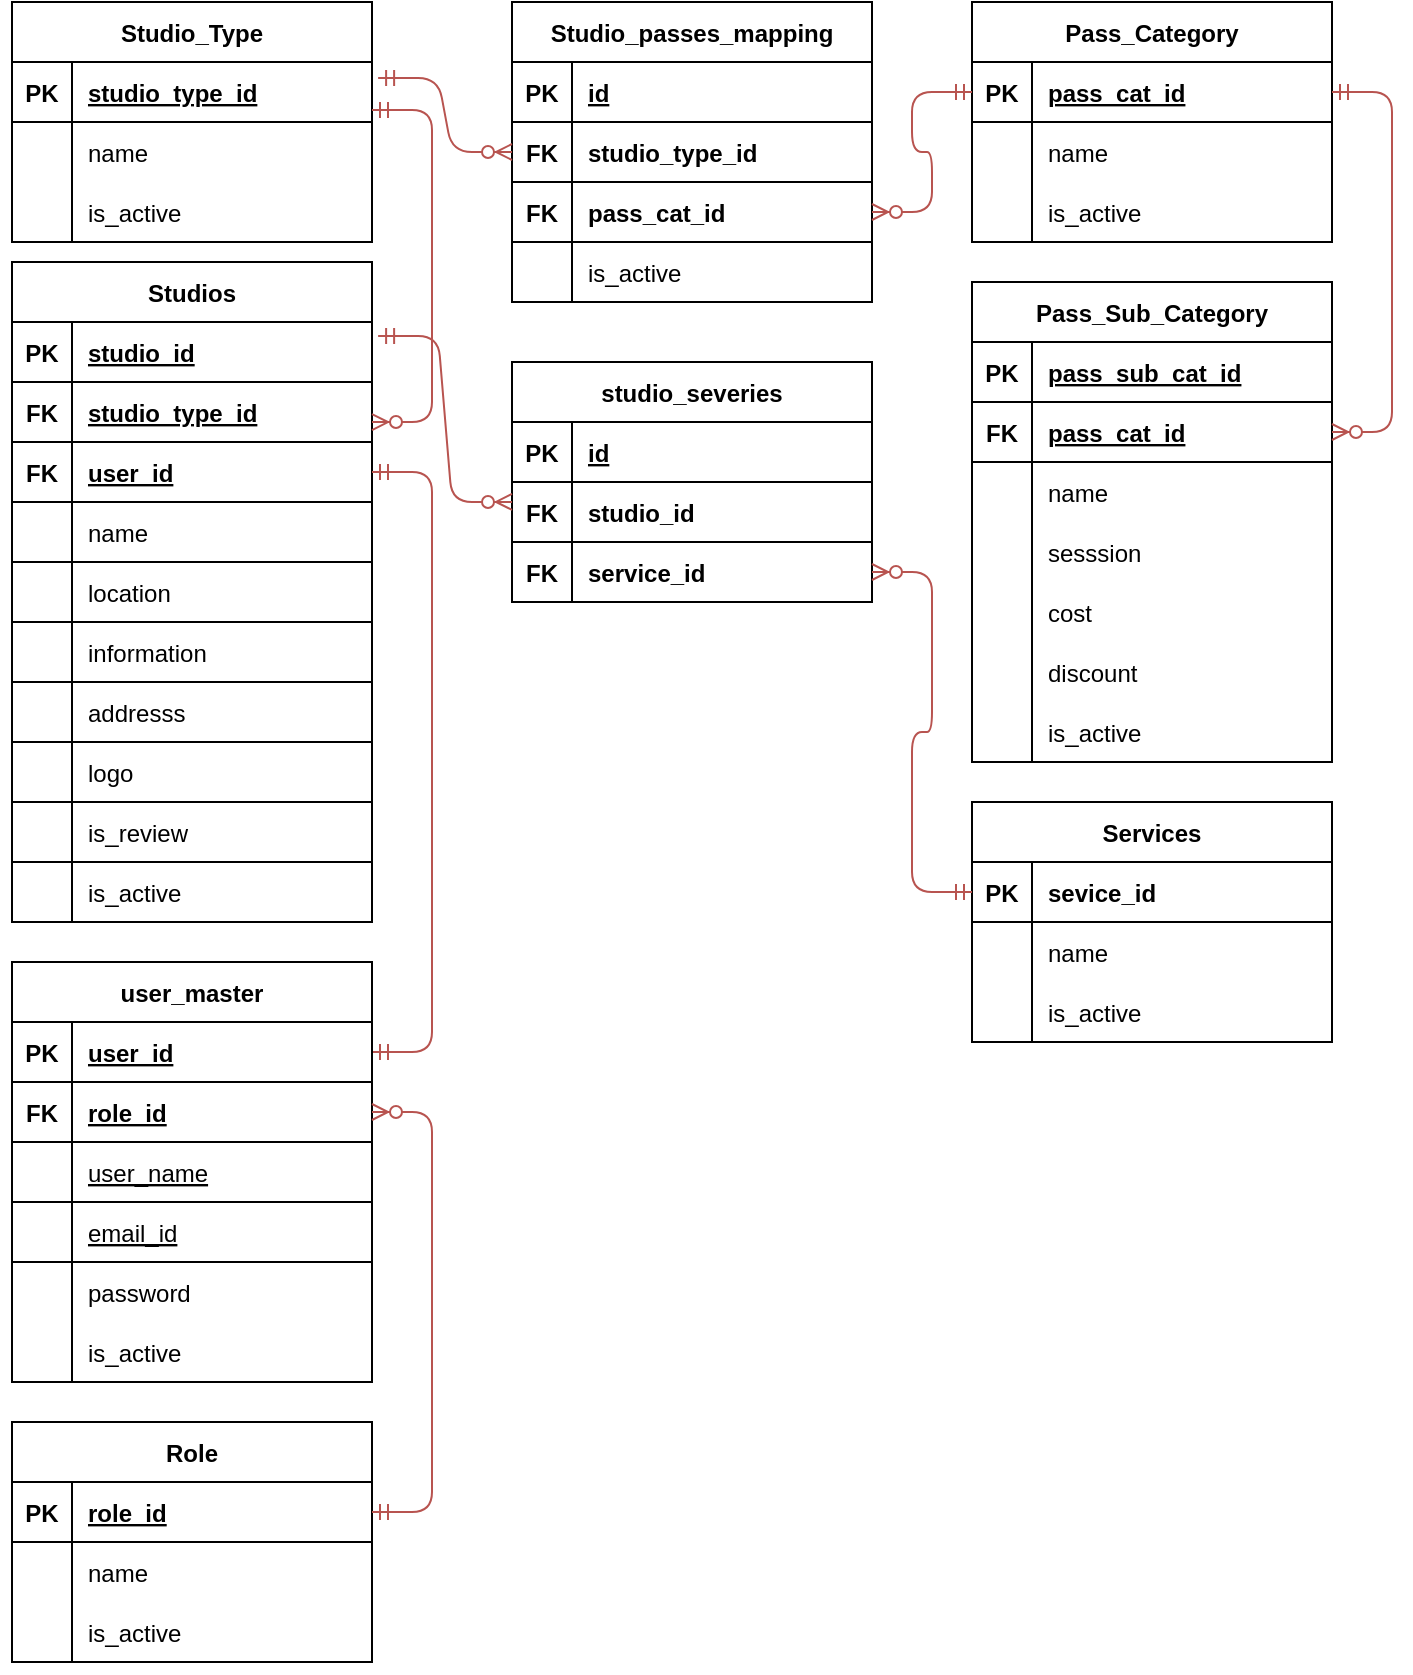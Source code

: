 <mxfile version="14.9.5" type="github">
  <diagram id="nL8ktgV9zuU1H_HYco0x" name="Page-1">
    <mxGraphModel dx="1718" dy="2650" grid="1" gridSize="10" guides="1" tooltips="1" connect="1" arrows="1" fold="1" page="1" pageScale="1" pageWidth="850" pageHeight="1100" math="0" shadow="0">
      <root>
        <mxCell id="0" />
        <mxCell id="1" parent="0" />
        <mxCell id="C_CdFiHfuuK_WF809C5B-1" value="Studio_Type" style="shape=table;startSize=30;container=1;collapsible=1;childLayout=tableLayout;fixedRows=1;rowLines=0;fontStyle=1;align=center;resizeLast=1;strokeWidth=1;" parent="1" vertex="1">
          <mxGeometry x="-220" y="-1600" width="180" height="120" as="geometry" />
        </mxCell>
        <mxCell id="C_CdFiHfuuK_WF809C5B-2" value="" style="shape=partialRectangle;collapsible=0;dropTarget=0;pointerEvents=0;fillColor=none;top=0;left=0;bottom=1;right=0;points=[[0,0.5],[1,0.5]];portConstraint=eastwest;" parent="C_CdFiHfuuK_WF809C5B-1" vertex="1">
          <mxGeometry y="30" width="180" height="30" as="geometry" />
        </mxCell>
        <mxCell id="C_CdFiHfuuK_WF809C5B-3" value="PK" style="shape=partialRectangle;connectable=0;fillColor=none;top=0;left=0;bottom=0;right=0;fontStyle=1;overflow=hidden;" parent="C_CdFiHfuuK_WF809C5B-2" vertex="1">
          <mxGeometry width="30" height="30" as="geometry" />
        </mxCell>
        <mxCell id="C_CdFiHfuuK_WF809C5B-4" value="studio_type_id" style="shape=partialRectangle;connectable=0;fillColor=none;top=0;left=0;bottom=0;right=0;align=left;spacingLeft=6;fontStyle=5;overflow=hidden;" parent="C_CdFiHfuuK_WF809C5B-2" vertex="1">
          <mxGeometry x="30" width="150" height="30" as="geometry" />
        </mxCell>
        <mxCell id="C_CdFiHfuuK_WF809C5B-5" value="" style="shape=partialRectangle;collapsible=0;dropTarget=0;pointerEvents=0;fillColor=none;top=0;left=0;bottom=0;right=0;points=[[0,0.5],[1,0.5]];portConstraint=eastwest;strokeWidth=10;" parent="C_CdFiHfuuK_WF809C5B-1" vertex="1">
          <mxGeometry y="60" width="180" height="30" as="geometry" />
        </mxCell>
        <mxCell id="C_CdFiHfuuK_WF809C5B-6" value="" style="shape=partialRectangle;connectable=0;fillColor=none;top=0;left=0;bottom=0;right=0;editable=1;overflow=hidden;" parent="C_CdFiHfuuK_WF809C5B-5" vertex="1">
          <mxGeometry width="30" height="30" as="geometry" />
        </mxCell>
        <mxCell id="C_CdFiHfuuK_WF809C5B-7" value="name" style="shape=partialRectangle;connectable=0;fillColor=none;top=0;left=0;bottom=0;right=0;align=left;spacingLeft=6;overflow=hidden;" parent="C_CdFiHfuuK_WF809C5B-5" vertex="1">
          <mxGeometry x="30" width="150" height="30" as="geometry" />
        </mxCell>
        <mxCell id="C_CdFiHfuuK_WF809C5B-8" value="" style="shape=partialRectangle;collapsible=0;dropTarget=0;pointerEvents=0;fillColor=none;top=0;left=0;bottom=0;right=0;points=[[0,0.5],[1,0.5]];portConstraint=eastwest;strokeWidth=11;" parent="C_CdFiHfuuK_WF809C5B-1" vertex="1">
          <mxGeometry y="90" width="180" height="30" as="geometry" />
        </mxCell>
        <mxCell id="C_CdFiHfuuK_WF809C5B-9" value="" style="shape=partialRectangle;connectable=0;fillColor=none;top=0;left=0;bottom=0;right=0;editable=1;overflow=hidden;" parent="C_CdFiHfuuK_WF809C5B-8" vertex="1">
          <mxGeometry width="30" height="30" as="geometry" />
        </mxCell>
        <mxCell id="C_CdFiHfuuK_WF809C5B-10" value="is_active" style="shape=partialRectangle;connectable=0;fillColor=none;top=0;left=0;bottom=0;right=0;align=left;spacingLeft=6;overflow=hidden;" parent="C_CdFiHfuuK_WF809C5B-8" vertex="1">
          <mxGeometry x="30" width="150" height="30" as="geometry" />
        </mxCell>
        <mxCell id="C_CdFiHfuuK_WF809C5B-20" value="Pass_Category" style="shape=table;startSize=30;container=1;collapsible=1;childLayout=tableLayout;fixedRows=1;rowLines=0;fontStyle=1;align=center;resizeLast=1;strokeWidth=1;" parent="1" vertex="1">
          <mxGeometry x="260" y="-1600" width="180" height="120" as="geometry" />
        </mxCell>
        <mxCell id="C_CdFiHfuuK_WF809C5B-21" value="" style="shape=partialRectangle;collapsible=0;dropTarget=0;pointerEvents=0;fillColor=none;top=0;left=0;bottom=1;right=0;points=[[0,0.5],[1,0.5]];portConstraint=eastwest;" parent="C_CdFiHfuuK_WF809C5B-20" vertex="1">
          <mxGeometry y="30" width="180" height="30" as="geometry" />
        </mxCell>
        <mxCell id="C_CdFiHfuuK_WF809C5B-22" value="PK" style="shape=partialRectangle;connectable=0;fillColor=none;top=0;left=0;bottom=0;right=0;fontStyle=1;overflow=hidden;" parent="C_CdFiHfuuK_WF809C5B-21" vertex="1">
          <mxGeometry width="30" height="30" as="geometry" />
        </mxCell>
        <mxCell id="C_CdFiHfuuK_WF809C5B-23" value="pass_cat_id" style="shape=partialRectangle;connectable=0;fillColor=none;top=0;left=0;bottom=0;right=0;align=left;spacingLeft=6;fontStyle=5;overflow=hidden;" parent="C_CdFiHfuuK_WF809C5B-21" vertex="1">
          <mxGeometry x="30" width="150" height="30" as="geometry" />
        </mxCell>
        <mxCell id="C_CdFiHfuuK_WF809C5B-24" value="" style="shape=partialRectangle;collapsible=0;dropTarget=0;pointerEvents=0;fillColor=none;top=0;left=0;bottom=0;right=0;points=[[0,0.5],[1,0.5]];portConstraint=eastwest;strokeWidth=10;" parent="C_CdFiHfuuK_WF809C5B-20" vertex="1">
          <mxGeometry y="60" width="180" height="30" as="geometry" />
        </mxCell>
        <mxCell id="C_CdFiHfuuK_WF809C5B-25" value="" style="shape=partialRectangle;connectable=0;fillColor=none;top=0;left=0;bottom=0;right=0;editable=1;overflow=hidden;" parent="C_CdFiHfuuK_WF809C5B-24" vertex="1">
          <mxGeometry width="30" height="30" as="geometry" />
        </mxCell>
        <mxCell id="C_CdFiHfuuK_WF809C5B-26" value="name" style="shape=partialRectangle;connectable=0;fillColor=none;top=0;left=0;bottom=0;right=0;align=left;spacingLeft=6;overflow=hidden;" parent="C_CdFiHfuuK_WF809C5B-24" vertex="1">
          <mxGeometry x="30" width="150" height="30" as="geometry" />
        </mxCell>
        <mxCell id="C_CdFiHfuuK_WF809C5B-27" value="" style="shape=partialRectangle;collapsible=0;dropTarget=0;pointerEvents=0;fillColor=none;top=0;left=0;bottom=0;right=0;points=[[0,0.5],[1,0.5]];portConstraint=eastwest;strokeWidth=11;" parent="C_CdFiHfuuK_WF809C5B-20" vertex="1">
          <mxGeometry y="90" width="180" height="30" as="geometry" />
        </mxCell>
        <mxCell id="C_CdFiHfuuK_WF809C5B-28" value="" style="shape=partialRectangle;connectable=0;fillColor=none;top=0;left=0;bottom=0;right=0;editable=1;overflow=hidden;" parent="C_CdFiHfuuK_WF809C5B-27" vertex="1">
          <mxGeometry width="30" height="30" as="geometry" />
        </mxCell>
        <mxCell id="C_CdFiHfuuK_WF809C5B-29" value="is_active" style="shape=partialRectangle;connectable=0;fillColor=none;top=0;left=0;bottom=0;right=0;align=left;spacingLeft=6;overflow=hidden;" parent="C_CdFiHfuuK_WF809C5B-27" vertex="1">
          <mxGeometry x="30" width="150" height="30" as="geometry" />
        </mxCell>
        <mxCell id="C_CdFiHfuuK_WF809C5B-30" value="Pass_Sub_Category" style="shape=table;startSize=30;container=1;collapsible=1;childLayout=tableLayout;fixedRows=1;rowLines=0;fontStyle=1;align=center;resizeLast=1;strokeWidth=1;" parent="1" vertex="1">
          <mxGeometry x="260" y="-1460" width="180" height="240" as="geometry" />
        </mxCell>
        <mxCell id="C_CdFiHfuuK_WF809C5B-31" value="" style="shape=partialRectangle;collapsible=0;dropTarget=0;pointerEvents=0;fillColor=none;top=0;left=0;bottom=1;right=0;points=[[0,0.5],[1,0.5]];portConstraint=eastwest;" parent="C_CdFiHfuuK_WF809C5B-30" vertex="1">
          <mxGeometry y="30" width="180" height="30" as="geometry" />
        </mxCell>
        <mxCell id="C_CdFiHfuuK_WF809C5B-32" value="PK" style="shape=partialRectangle;connectable=0;fillColor=none;top=0;left=0;bottom=0;right=0;fontStyle=1;overflow=hidden;" parent="C_CdFiHfuuK_WF809C5B-31" vertex="1">
          <mxGeometry width="30" height="30" as="geometry" />
        </mxCell>
        <mxCell id="C_CdFiHfuuK_WF809C5B-33" value="pass_sub_cat_id" style="shape=partialRectangle;connectable=0;fillColor=none;top=0;left=0;bottom=0;right=0;align=left;spacingLeft=6;fontStyle=5;overflow=hidden;" parent="C_CdFiHfuuK_WF809C5B-31" vertex="1">
          <mxGeometry x="30" width="150" height="30" as="geometry" />
        </mxCell>
        <mxCell id="C_CdFiHfuuK_WF809C5B-40" style="shape=partialRectangle;collapsible=0;dropTarget=0;pointerEvents=0;fillColor=none;top=0;left=0;bottom=1;right=0;points=[[0,0.5],[1,0.5]];portConstraint=eastwest;" parent="C_CdFiHfuuK_WF809C5B-30" vertex="1">
          <mxGeometry y="60" width="180" height="30" as="geometry" />
        </mxCell>
        <mxCell id="C_CdFiHfuuK_WF809C5B-41" value="FK" style="shape=partialRectangle;connectable=0;fillColor=none;top=0;left=0;bottom=0;right=0;fontStyle=1;overflow=hidden;" parent="C_CdFiHfuuK_WF809C5B-40" vertex="1">
          <mxGeometry width="30" height="30" as="geometry" />
        </mxCell>
        <mxCell id="C_CdFiHfuuK_WF809C5B-42" value="pass_cat_id" style="shape=partialRectangle;connectable=0;fillColor=none;top=0;left=0;bottom=0;right=0;align=left;spacingLeft=6;fontStyle=5;overflow=hidden;" parent="C_CdFiHfuuK_WF809C5B-40" vertex="1">
          <mxGeometry x="30" width="150" height="30" as="geometry" />
        </mxCell>
        <mxCell id="C_CdFiHfuuK_WF809C5B-34" value="" style="shape=partialRectangle;collapsible=0;dropTarget=0;pointerEvents=0;fillColor=none;top=0;left=0;bottom=0;right=0;points=[[0,0.5],[1,0.5]];portConstraint=eastwest;strokeWidth=10;" parent="C_CdFiHfuuK_WF809C5B-30" vertex="1">
          <mxGeometry y="90" width="180" height="30" as="geometry" />
        </mxCell>
        <mxCell id="C_CdFiHfuuK_WF809C5B-35" value="" style="shape=partialRectangle;connectable=0;fillColor=none;top=0;left=0;bottom=0;right=0;editable=1;overflow=hidden;" parent="C_CdFiHfuuK_WF809C5B-34" vertex="1">
          <mxGeometry width="30" height="30" as="geometry" />
        </mxCell>
        <mxCell id="C_CdFiHfuuK_WF809C5B-36" value="name" style="shape=partialRectangle;connectable=0;fillColor=none;top=0;left=0;bottom=0;right=0;align=left;spacingLeft=6;overflow=hidden;" parent="C_CdFiHfuuK_WF809C5B-34" vertex="1">
          <mxGeometry x="30" width="150" height="30" as="geometry" />
        </mxCell>
        <mxCell id="C_CdFiHfuuK_WF809C5B-46" style="shape=partialRectangle;collapsible=0;dropTarget=0;pointerEvents=0;fillColor=none;top=0;left=0;bottom=0;right=0;points=[[0,0.5],[1,0.5]];portConstraint=eastwest;strokeWidth=10;" parent="C_CdFiHfuuK_WF809C5B-30" vertex="1">
          <mxGeometry y="120" width="180" height="30" as="geometry" />
        </mxCell>
        <mxCell id="C_CdFiHfuuK_WF809C5B-47" style="shape=partialRectangle;connectable=0;fillColor=none;top=0;left=0;bottom=0;right=0;editable=1;overflow=hidden;" parent="C_CdFiHfuuK_WF809C5B-46" vertex="1">
          <mxGeometry width="30" height="30" as="geometry" />
        </mxCell>
        <mxCell id="C_CdFiHfuuK_WF809C5B-48" value="sesssion" style="shape=partialRectangle;connectable=0;fillColor=none;top=0;left=0;bottom=0;right=0;align=left;spacingLeft=6;overflow=hidden;" parent="C_CdFiHfuuK_WF809C5B-46" vertex="1">
          <mxGeometry x="30" width="150" height="30" as="geometry" />
        </mxCell>
        <mxCell id="C_CdFiHfuuK_WF809C5B-43" style="shape=partialRectangle;collapsible=0;dropTarget=0;pointerEvents=0;fillColor=none;top=0;left=0;bottom=0;right=0;points=[[0,0.5],[1,0.5]];portConstraint=eastwest;strokeWidth=10;" parent="C_CdFiHfuuK_WF809C5B-30" vertex="1">
          <mxGeometry y="150" width="180" height="30" as="geometry" />
        </mxCell>
        <mxCell id="C_CdFiHfuuK_WF809C5B-44" style="shape=partialRectangle;connectable=0;fillColor=none;top=0;left=0;bottom=0;right=0;editable=1;overflow=hidden;" parent="C_CdFiHfuuK_WF809C5B-43" vertex="1">
          <mxGeometry width="30" height="30" as="geometry" />
        </mxCell>
        <mxCell id="C_CdFiHfuuK_WF809C5B-45" value="cost" style="shape=partialRectangle;connectable=0;fillColor=none;top=0;left=0;bottom=0;right=0;align=left;spacingLeft=6;overflow=hidden;" parent="C_CdFiHfuuK_WF809C5B-43" vertex="1">
          <mxGeometry x="30" width="150" height="30" as="geometry" />
        </mxCell>
        <mxCell id="C_CdFiHfuuK_WF809C5B-49" style="shape=partialRectangle;collapsible=0;dropTarget=0;pointerEvents=0;fillColor=none;top=0;left=0;bottom=0;right=0;points=[[0,0.5],[1,0.5]];portConstraint=eastwest;strokeWidth=10;" parent="C_CdFiHfuuK_WF809C5B-30" vertex="1">
          <mxGeometry y="180" width="180" height="30" as="geometry" />
        </mxCell>
        <mxCell id="C_CdFiHfuuK_WF809C5B-50" style="shape=partialRectangle;connectable=0;fillColor=none;top=0;left=0;bottom=0;right=0;editable=1;overflow=hidden;" parent="C_CdFiHfuuK_WF809C5B-49" vertex="1">
          <mxGeometry width="30" height="30" as="geometry" />
        </mxCell>
        <mxCell id="C_CdFiHfuuK_WF809C5B-51" value="discount" style="shape=partialRectangle;connectable=0;fillColor=none;top=0;left=0;bottom=0;right=0;align=left;spacingLeft=6;overflow=hidden;" parent="C_CdFiHfuuK_WF809C5B-49" vertex="1">
          <mxGeometry x="30" width="150" height="30" as="geometry" />
        </mxCell>
        <mxCell id="C_CdFiHfuuK_WF809C5B-37" value="" style="shape=partialRectangle;collapsible=0;dropTarget=0;pointerEvents=0;fillColor=none;top=0;left=0;bottom=0;right=0;points=[[0,0.5],[1,0.5]];portConstraint=eastwest;strokeWidth=11;" parent="C_CdFiHfuuK_WF809C5B-30" vertex="1">
          <mxGeometry y="210" width="180" height="30" as="geometry" />
        </mxCell>
        <mxCell id="C_CdFiHfuuK_WF809C5B-38" value="" style="shape=partialRectangle;connectable=0;fillColor=none;top=0;left=0;bottom=0;right=0;editable=1;overflow=hidden;" parent="C_CdFiHfuuK_WF809C5B-37" vertex="1">
          <mxGeometry width="30" height="30" as="geometry" />
        </mxCell>
        <mxCell id="C_CdFiHfuuK_WF809C5B-39" value="is_active" style="shape=partialRectangle;connectable=0;fillColor=none;top=0;left=0;bottom=0;right=0;align=left;spacingLeft=6;overflow=hidden;" parent="C_CdFiHfuuK_WF809C5B-37" vertex="1">
          <mxGeometry x="30" width="150" height="30" as="geometry" />
        </mxCell>
        <mxCell id="C_CdFiHfuuK_WF809C5B-52" value="" style="edgeStyle=entityRelationEdgeStyle;fontSize=12;html=1;endArrow=ERzeroToMany;startArrow=ERmandOne;fillColor=#f8cecc;strokeColor=#b85450;exitX=1;exitY=0.5;exitDx=0;exitDy=0;entryX=1;entryY=0.5;entryDx=0;entryDy=0;" parent="1" source="C_CdFiHfuuK_WF809C5B-21" target="C_CdFiHfuuK_WF809C5B-40" edge="1">
          <mxGeometry width="100" height="100" relative="1" as="geometry">
            <mxPoint x="440" y="-385" as="sourcePoint" />
            <mxPoint x="720" y="-290" as="targetPoint" />
          </mxGeometry>
        </mxCell>
        <mxCell id="C_CdFiHfuuK_WF809C5B-57" value="Studios" style="shape=table;startSize=30;container=1;collapsible=1;childLayout=tableLayout;fixedRows=1;rowLines=0;fontStyle=1;align=center;resizeLast=1;strokeWidth=1;perimeterSpacing=0;" parent="1" vertex="1">
          <mxGeometry x="-220" y="-1470" width="180" height="330" as="geometry" />
        </mxCell>
        <mxCell id="C_CdFiHfuuK_WF809C5B-58" value="" style="shape=partialRectangle;collapsible=0;dropTarget=0;pointerEvents=0;fillColor=none;top=0;left=0;bottom=1;right=0;points=[[0,0.5],[1,0.5]];portConstraint=eastwest;" parent="C_CdFiHfuuK_WF809C5B-57" vertex="1">
          <mxGeometry y="30" width="180" height="30" as="geometry" />
        </mxCell>
        <mxCell id="C_CdFiHfuuK_WF809C5B-59" value="PK" style="shape=partialRectangle;connectable=0;fillColor=none;top=0;left=0;bottom=0;right=0;fontStyle=1;overflow=hidden;" parent="C_CdFiHfuuK_WF809C5B-58" vertex="1">
          <mxGeometry width="30" height="30" as="geometry" />
        </mxCell>
        <mxCell id="C_CdFiHfuuK_WF809C5B-60" value="studio_id" style="shape=partialRectangle;connectable=0;fillColor=none;top=0;left=0;bottom=0;right=0;align=left;spacingLeft=6;fontStyle=5;overflow=hidden;" parent="C_CdFiHfuuK_WF809C5B-58" vertex="1">
          <mxGeometry x="30" width="150" height="30" as="geometry" />
        </mxCell>
        <mxCell id="C_CdFiHfuuK_WF809C5B-73" style="shape=partialRectangle;collapsible=0;dropTarget=0;pointerEvents=0;fillColor=none;top=0;left=0;bottom=1;right=0;points=[[0,0.5],[1,0.5]];portConstraint=eastwest;" parent="C_CdFiHfuuK_WF809C5B-57" vertex="1">
          <mxGeometry y="60" width="180" height="30" as="geometry" />
        </mxCell>
        <mxCell id="C_CdFiHfuuK_WF809C5B-74" value="FK" style="shape=partialRectangle;connectable=0;fillColor=none;top=0;left=0;bottom=0;right=0;fontStyle=1;overflow=hidden;" parent="C_CdFiHfuuK_WF809C5B-73" vertex="1">
          <mxGeometry width="30" height="30" as="geometry" />
        </mxCell>
        <mxCell id="C_CdFiHfuuK_WF809C5B-75" value="studio_type_id" style="shape=partialRectangle;connectable=0;fillColor=none;top=0;left=0;bottom=0;right=0;align=left;spacingLeft=6;fontStyle=5;overflow=hidden;" parent="C_CdFiHfuuK_WF809C5B-73" vertex="1">
          <mxGeometry x="30" width="150" height="30" as="geometry" />
        </mxCell>
        <mxCell id="C_CdFiHfuuK_WF809C5B-70" style="shape=partialRectangle;collapsible=0;dropTarget=0;pointerEvents=0;fillColor=none;top=0;left=0;bottom=1;right=0;points=[[0,0.5],[1,0.5]];portConstraint=eastwest;" parent="C_CdFiHfuuK_WF809C5B-57" vertex="1">
          <mxGeometry y="90" width="180" height="30" as="geometry" />
        </mxCell>
        <mxCell id="C_CdFiHfuuK_WF809C5B-71" value="FK" style="shape=partialRectangle;connectable=0;fillColor=none;top=0;left=0;bottom=0;right=0;fontStyle=1;overflow=hidden;" parent="C_CdFiHfuuK_WF809C5B-70" vertex="1">
          <mxGeometry width="30" height="30" as="geometry" />
        </mxCell>
        <mxCell id="C_CdFiHfuuK_WF809C5B-72" value="user_id" style="shape=partialRectangle;connectable=0;fillColor=none;top=0;left=0;bottom=0;right=0;align=left;spacingLeft=6;fontStyle=5;overflow=hidden;" parent="C_CdFiHfuuK_WF809C5B-70" vertex="1">
          <mxGeometry x="30" width="150" height="30" as="geometry" />
        </mxCell>
        <mxCell id="u4YXkt8dIdVdWwFaIPzx-60" style="shape=partialRectangle;collapsible=0;dropTarget=0;pointerEvents=0;fillColor=none;top=0;left=0;bottom=1;right=0;points=[[0,0.5],[1,0.5]];portConstraint=eastwest;" parent="C_CdFiHfuuK_WF809C5B-57" vertex="1">
          <mxGeometry y="120" width="180" height="30" as="geometry" />
        </mxCell>
        <mxCell id="u4YXkt8dIdVdWwFaIPzx-61" style="shape=partialRectangle;connectable=0;fillColor=none;top=0;left=0;bottom=0;right=0;fontStyle=1;overflow=hidden;" parent="u4YXkt8dIdVdWwFaIPzx-60" vertex="1">
          <mxGeometry width="30" height="30" as="geometry" />
        </mxCell>
        <mxCell id="u4YXkt8dIdVdWwFaIPzx-62" value="name" style="shape=partialRectangle;connectable=0;fillColor=none;top=0;left=0;bottom=0;right=0;align=left;spacingLeft=6;fontStyle=0;overflow=hidden;" parent="u4YXkt8dIdVdWwFaIPzx-60" vertex="1">
          <mxGeometry x="30" width="150" height="30" as="geometry" />
        </mxCell>
        <mxCell id="u4YXkt8dIdVdWwFaIPzx-63" style="shape=partialRectangle;collapsible=0;dropTarget=0;pointerEvents=0;fillColor=none;top=0;left=0;bottom=1;right=0;points=[[0,0.5],[1,0.5]];portConstraint=eastwest;" parent="C_CdFiHfuuK_WF809C5B-57" vertex="1">
          <mxGeometry y="150" width="180" height="30" as="geometry" />
        </mxCell>
        <mxCell id="u4YXkt8dIdVdWwFaIPzx-64" style="shape=partialRectangle;connectable=0;fillColor=none;top=0;left=0;bottom=0;right=0;fontStyle=1;overflow=hidden;" parent="u4YXkt8dIdVdWwFaIPzx-63" vertex="1">
          <mxGeometry width="30" height="30" as="geometry" />
        </mxCell>
        <mxCell id="u4YXkt8dIdVdWwFaIPzx-65" value="location" style="shape=partialRectangle;connectable=0;fillColor=none;top=0;left=0;bottom=0;right=0;align=left;spacingLeft=6;fontStyle=0;overflow=hidden;" parent="u4YXkt8dIdVdWwFaIPzx-63" vertex="1">
          <mxGeometry x="30" width="150" height="30" as="geometry" />
        </mxCell>
        <mxCell id="C_CdFiHfuuK_WF809C5B-67" style="shape=partialRectangle;collapsible=0;dropTarget=0;pointerEvents=0;fillColor=none;top=0;left=0;bottom=1;right=0;points=[[0,0.5],[1,0.5]];portConstraint=eastwest;" parent="C_CdFiHfuuK_WF809C5B-57" vertex="1">
          <mxGeometry y="180" width="180" height="30" as="geometry" />
        </mxCell>
        <mxCell id="C_CdFiHfuuK_WF809C5B-68" style="shape=partialRectangle;connectable=0;fillColor=none;top=0;left=0;bottom=0;right=0;fontStyle=1;overflow=hidden;" parent="C_CdFiHfuuK_WF809C5B-67" vertex="1">
          <mxGeometry width="30" height="30" as="geometry" />
        </mxCell>
        <mxCell id="C_CdFiHfuuK_WF809C5B-69" value="information" style="shape=partialRectangle;connectable=0;fillColor=none;top=0;left=0;bottom=0;right=0;align=left;spacingLeft=6;fontStyle=0;overflow=hidden;strokeWidth=1;" parent="C_CdFiHfuuK_WF809C5B-67" vertex="1">
          <mxGeometry x="30" width="150" height="30" as="geometry" />
        </mxCell>
        <mxCell id="u4YXkt8dIdVdWwFaIPzx-72" style="shape=partialRectangle;collapsible=0;dropTarget=0;pointerEvents=0;fillColor=none;top=0;left=0;bottom=1;right=0;points=[[0,0.5],[1,0.5]];portConstraint=eastwest;" parent="C_CdFiHfuuK_WF809C5B-57" vertex="1">
          <mxGeometry y="210" width="180" height="30" as="geometry" />
        </mxCell>
        <mxCell id="u4YXkt8dIdVdWwFaIPzx-73" style="shape=partialRectangle;connectable=0;fillColor=none;top=0;left=0;bottom=0;right=0;fontStyle=1;overflow=hidden;" parent="u4YXkt8dIdVdWwFaIPzx-72" vertex="1">
          <mxGeometry width="30" height="30" as="geometry" />
        </mxCell>
        <mxCell id="u4YXkt8dIdVdWwFaIPzx-74" value="addresss" style="shape=partialRectangle;connectable=0;fillColor=none;top=0;left=0;bottom=0;right=0;align=left;spacingLeft=6;fontStyle=0;overflow=hidden;strokeWidth=1;" parent="u4YXkt8dIdVdWwFaIPzx-72" vertex="1">
          <mxGeometry x="30" width="150" height="30" as="geometry" />
        </mxCell>
        <mxCell id="u4YXkt8dIdVdWwFaIPzx-69" style="shape=partialRectangle;collapsible=0;dropTarget=0;pointerEvents=0;fillColor=none;top=0;left=0;bottom=1;right=0;points=[[0,0.5],[1,0.5]];portConstraint=eastwest;" parent="C_CdFiHfuuK_WF809C5B-57" vertex="1">
          <mxGeometry y="240" width="180" height="30" as="geometry" />
        </mxCell>
        <mxCell id="u4YXkt8dIdVdWwFaIPzx-70" style="shape=partialRectangle;connectable=0;fillColor=none;top=0;left=0;bottom=0;right=0;fontStyle=1;overflow=hidden;" parent="u4YXkt8dIdVdWwFaIPzx-69" vertex="1">
          <mxGeometry width="30" height="30" as="geometry" />
        </mxCell>
        <mxCell id="u4YXkt8dIdVdWwFaIPzx-71" value="logo" style="shape=partialRectangle;connectable=0;fillColor=none;top=0;left=0;bottom=0;right=0;align=left;spacingLeft=6;fontStyle=0;overflow=hidden;strokeWidth=1;" parent="u4YXkt8dIdVdWwFaIPzx-69" vertex="1">
          <mxGeometry x="30" width="150" height="30" as="geometry" />
        </mxCell>
        <mxCell id="u4YXkt8dIdVdWwFaIPzx-66" style="shape=partialRectangle;collapsible=0;dropTarget=0;pointerEvents=0;fillColor=none;top=0;left=0;bottom=1;right=0;points=[[0,0.5],[1,0.5]];portConstraint=eastwest;" parent="C_CdFiHfuuK_WF809C5B-57" vertex="1">
          <mxGeometry y="270" width="180" height="30" as="geometry" />
        </mxCell>
        <mxCell id="u4YXkt8dIdVdWwFaIPzx-67" style="shape=partialRectangle;connectable=0;fillColor=none;top=0;left=0;bottom=0;right=0;fontStyle=1;overflow=hidden;" parent="u4YXkt8dIdVdWwFaIPzx-66" vertex="1">
          <mxGeometry width="30" height="30" as="geometry" />
        </mxCell>
        <mxCell id="u4YXkt8dIdVdWwFaIPzx-68" value="is_review" style="shape=partialRectangle;connectable=0;fillColor=none;top=0;left=0;bottom=0;right=0;align=left;spacingLeft=6;fontStyle=0;overflow=hidden;strokeWidth=1;" parent="u4YXkt8dIdVdWwFaIPzx-66" vertex="1">
          <mxGeometry x="30" width="150" height="30" as="geometry" />
        </mxCell>
        <mxCell id="C_CdFiHfuuK_WF809C5B-64" value="" style="shape=partialRectangle;collapsible=0;dropTarget=0;pointerEvents=0;fillColor=none;top=0;left=0;bottom=0;right=0;points=[[0,0.5],[1,0.5]];portConstraint=eastwest;strokeWidth=11;" parent="C_CdFiHfuuK_WF809C5B-57" vertex="1">
          <mxGeometry y="300" width="180" height="30" as="geometry" />
        </mxCell>
        <mxCell id="C_CdFiHfuuK_WF809C5B-65" value="" style="shape=partialRectangle;connectable=0;fillColor=none;top=0;left=0;bottom=0;right=0;editable=1;overflow=hidden;" parent="C_CdFiHfuuK_WF809C5B-64" vertex="1">
          <mxGeometry width="30" height="30" as="geometry" />
        </mxCell>
        <mxCell id="C_CdFiHfuuK_WF809C5B-66" value="is_active" style="shape=partialRectangle;connectable=0;fillColor=none;top=0;left=0;bottom=0;right=0;align=left;spacingLeft=6;overflow=hidden;" parent="C_CdFiHfuuK_WF809C5B-64" vertex="1">
          <mxGeometry x="30" width="150" height="30" as="geometry" />
        </mxCell>
        <mxCell id="C_CdFiHfuuK_WF809C5B-76" value="" style="edgeStyle=entityRelationEdgeStyle;fontSize=12;html=1;endArrow=ERzeroToMany;startArrow=ERmandOne;fillColor=#f8cecc;strokeColor=#b85450;entryX=1;entryY=0.667;entryDx=0;entryDy=0;entryPerimeter=0;" parent="1" target="C_CdFiHfuuK_WF809C5B-73" edge="1">
          <mxGeometry width="100" height="100" relative="1" as="geometry">
            <mxPoint x="-40" y="-1546" as="sourcePoint" />
            <mxPoint x="220" y="-240" as="targetPoint" />
          </mxGeometry>
        </mxCell>
        <mxCell id="u4YXkt8dIdVdWwFaIPzx-28" value="" style="edgeStyle=entityRelationEdgeStyle;fontSize=12;html=1;endArrow=ERmandOne;startArrow=ERmandOne;exitX=1;exitY=0.5;exitDx=0;exitDy=0;exitPerimeter=0;fillColor=#f8cecc;strokeColor=#b85450;" parent="1" source="u4YXkt8dIdVdWwFaIPzx-30" target="C_CdFiHfuuK_WF809C5B-70" edge="1">
          <mxGeometry width="100" height="100" relative="1" as="geometry">
            <mxPoint x="-40" y="-1175" as="sourcePoint" />
            <mxPoint y="-1370" as="targetPoint" />
          </mxGeometry>
        </mxCell>
        <mxCell id="u4YXkt8dIdVdWwFaIPzx-29" value="user_master" style="shape=table;startSize=30;container=1;collapsible=1;childLayout=tableLayout;fixedRows=1;rowLines=0;fontStyle=1;align=center;resizeLast=1;strokeWidth=1;perimeterSpacing=0;" parent="1" vertex="1">
          <mxGeometry x="-220" y="-1120" width="180" height="210" as="geometry" />
        </mxCell>
        <mxCell id="u4YXkt8dIdVdWwFaIPzx-30" value="" style="shape=partialRectangle;collapsible=0;dropTarget=0;pointerEvents=0;fillColor=none;top=0;left=0;bottom=1;right=0;points=[[0,0.5],[1,0.5]];portConstraint=eastwest;" parent="u4YXkt8dIdVdWwFaIPzx-29" vertex="1">
          <mxGeometry y="30" width="180" height="30" as="geometry" />
        </mxCell>
        <mxCell id="u4YXkt8dIdVdWwFaIPzx-31" value="PK" style="shape=partialRectangle;connectable=0;fillColor=none;top=0;left=0;bottom=0;right=0;fontStyle=1;overflow=hidden;" parent="u4YXkt8dIdVdWwFaIPzx-30" vertex="1">
          <mxGeometry width="30" height="30" as="geometry" />
        </mxCell>
        <mxCell id="u4YXkt8dIdVdWwFaIPzx-32" value="user_id" style="shape=partialRectangle;connectable=0;fillColor=none;top=0;left=0;bottom=0;right=0;align=left;spacingLeft=6;fontStyle=5;overflow=hidden;" parent="u4YXkt8dIdVdWwFaIPzx-30" vertex="1">
          <mxGeometry x="30" width="150" height="30" as="geometry" />
        </mxCell>
        <mxCell id="u4YXkt8dIdVdWwFaIPzx-33" style="shape=partialRectangle;collapsible=0;dropTarget=0;pointerEvents=0;fillColor=none;top=0;left=0;bottom=1;right=0;points=[[0,0.5],[1,0.5]];portConstraint=eastwest;" parent="u4YXkt8dIdVdWwFaIPzx-29" vertex="1">
          <mxGeometry y="60" width="180" height="30" as="geometry" />
        </mxCell>
        <mxCell id="u4YXkt8dIdVdWwFaIPzx-34" value="FK" style="shape=partialRectangle;connectable=0;fillColor=none;top=0;left=0;bottom=0;right=0;fontStyle=1;overflow=hidden;" parent="u4YXkt8dIdVdWwFaIPzx-33" vertex="1">
          <mxGeometry width="30" height="30" as="geometry" />
        </mxCell>
        <mxCell id="u4YXkt8dIdVdWwFaIPzx-35" value="role_id" style="shape=partialRectangle;connectable=0;fillColor=none;top=0;left=0;bottom=0;right=0;align=left;spacingLeft=6;fontStyle=5;overflow=hidden;" parent="u4YXkt8dIdVdWwFaIPzx-33" vertex="1">
          <mxGeometry x="30" width="150" height="30" as="geometry" />
        </mxCell>
        <mxCell id="u4YXkt8dIdVdWwFaIPzx-36" style="shape=partialRectangle;collapsible=0;dropTarget=0;pointerEvents=0;fillColor=none;top=0;left=0;bottom=1;right=0;points=[[0,0.5],[1,0.5]];portConstraint=eastwest;" parent="u4YXkt8dIdVdWwFaIPzx-29" vertex="1">
          <mxGeometry y="90" width="180" height="30" as="geometry" />
        </mxCell>
        <mxCell id="u4YXkt8dIdVdWwFaIPzx-37" value="" style="shape=partialRectangle;connectable=0;fillColor=none;top=0;left=0;bottom=0;right=0;fontStyle=1;overflow=hidden;" parent="u4YXkt8dIdVdWwFaIPzx-36" vertex="1">
          <mxGeometry width="30" height="30" as="geometry" />
        </mxCell>
        <mxCell id="u4YXkt8dIdVdWwFaIPzx-38" value="user_name" style="shape=partialRectangle;connectable=0;fillColor=none;top=0;left=0;bottom=0;right=0;align=left;spacingLeft=6;fontStyle=4;overflow=hidden;" parent="u4YXkt8dIdVdWwFaIPzx-36" vertex="1">
          <mxGeometry x="30" width="150" height="30" as="geometry" />
        </mxCell>
        <mxCell id="u4YXkt8dIdVdWwFaIPzx-39" style="shape=partialRectangle;collapsible=0;dropTarget=0;pointerEvents=0;fillColor=none;top=0;left=0;bottom=1;right=0;points=[[0,0.5],[1,0.5]];portConstraint=eastwest;" parent="u4YXkt8dIdVdWwFaIPzx-29" vertex="1">
          <mxGeometry y="120" width="180" height="30" as="geometry" />
        </mxCell>
        <mxCell id="u4YXkt8dIdVdWwFaIPzx-40" style="shape=partialRectangle;connectable=0;fillColor=none;top=0;left=0;bottom=0;right=0;fontStyle=1;overflow=hidden;" parent="u4YXkt8dIdVdWwFaIPzx-39" vertex="1">
          <mxGeometry width="30" height="30" as="geometry" />
        </mxCell>
        <mxCell id="u4YXkt8dIdVdWwFaIPzx-41" value="email_id" style="shape=partialRectangle;connectable=0;fillColor=none;top=0;left=0;bottom=0;right=0;align=left;spacingLeft=6;fontStyle=4;overflow=hidden;strokeWidth=1;" parent="u4YXkt8dIdVdWwFaIPzx-39" vertex="1">
          <mxGeometry x="30" width="150" height="30" as="geometry" />
        </mxCell>
        <mxCell id="u4YXkt8dIdVdWwFaIPzx-42" value="" style="shape=partialRectangle;collapsible=0;dropTarget=0;pointerEvents=0;fillColor=none;top=0;left=0;bottom=0;right=0;points=[[0,0.5],[1,0.5]];portConstraint=eastwest;strokeWidth=10;" parent="u4YXkt8dIdVdWwFaIPzx-29" vertex="1">
          <mxGeometry y="150" width="180" height="30" as="geometry" />
        </mxCell>
        <mxCell id="u4YXkt8dIdVdWwFaIPzx-43" value="" style="shape=partialRectangle;connectable=0;fillColor=none;top=0;left=0;bottom=0;right=0;editable=1;overflow=hidden;" parent="u4YXkt8dIdVdWwFaIPzx-42" vertex="1">
          <mxGeometry width="30" height="30" as="geometry" />
        </mxCell>
        <mxCell id="u4YXkt8dIdVdWwFaIPzx-44" value="password" style="shape=partialRectangle;connectable=0;fillColor=none;top=0;left=0;bottom=0;right=0;align=left;spacingLeft=6;overflow=hidden;" parent="u4YXkt8dIdVdWwFaIPzx-42" vertex="1">
          <mxGeometry x="30" width="150" height="30" as="geometry" />
        </mxCell>
        <mxCell id="u4YXkt8dIdVdWwFaIPzx-45" value="" style="shape=partialRectangle;collapsible=0;dropTarget=0;pointerEvents=0;fillColor=none;top=0;left=0;bottom=0;right=0;points=[[0,0.5],[1,0.5]];portConstraint=eastwest;strokeWidth=11;" parent="u4YXkt8dIdVdWwFaIPzx-29" vertex="1">
          <mxGeometry y="180" width="180" height="30" as="geometry" />
        </mxCell>
        <mxCell id="u4YXkt8dIdVdWwFaIPzx-46" value="" style="shape=partialRectangle;connectable=0;fillColor=none;top=0;left=0;bottom=0;right=0;editable=1;overflow=hidden;" parent="u4YXkt8dIdVdWwFaIPzx-45" vertex="1">
          <mxGeometry width="30" height="30" as="geometry" />
        </mxCell>
        <mxCell id="u4YXkt8dIdVdWwFaIPzx-47" value="is_active" style="shape=partialRectangle;connectable=0;fillColor=none;top=0;left=0;bottom=0;right=0;align=left;spacingLeft=6;overflow=hidden;" parent="u4YXkt8dIdVdWwFaIPzx-45" vertex="1">
          <mxGeometry x="30" width="150" height="30" as="geometry" />
        </mxCell>
        <mxCell id="u4YXkt8dIdVdWwFaIPzx-75" value="Role" style="shape=table;startSize=30;container=1;collapsible=1;childLayout=tableLayout;fixedRows=1;rowLines=0;fontStyle=1;align=center;resizeLast=1;strokeWidth=1;" parent="1" vertex="1">
          <mxGeometry x="-220" y="-890" width="180" height="120" as="geometry" />
        </mxCell>
        <mxCell id="u4YXkt8dIdVdWwFaIPzx-76" value="" style="shape=partialRectangle;collapsible=0;dropTarget=0;pointerEvents=0;fillColor=none;top=0;left=0;bottom=1;right=0;points=[[0,0.5],[1,0.5]];portConstraint=eastwest;" parent="u4YXkt8dIdVdWwFaIPzx-75" vertex="1">
          <mxGeometry y="30" width="180" height="30" as="geometry" />
        </mxCell>
        <mxCell id="u4YXkt8dIdVdWwFaIPzx-77" value="PK" style="shape=partialRectangle;connectable=0;fillColor=none;top=0;left=0;bottom=0;right=0;fontStyle=1;overflow=hidden;" parent="u4YXkt8dIdVdWwFaIPzx-76" vertex="1">
          <mxGeometry width="30" height="30" as="geometry" />
        </mxCell>
        <mxCell id="u4YXkt8dIdVdWwFaIPzx-78" value="role_id" style="shape=partialRectangle;connectable=0;fillColor=none;top=0;left=0;bottom=0;right=0;align=left;spacingLeft=6;fontStyle=5;overflow=hidden;" parent="u4YXkt8dIdVdWwFaIPzx-76" vertex="1">
          <mxGeometry x="30" width="150" height="30" as="geometry" />
        </mxCell>
        <mxCell id="u4YXkt8dIdVdWwFaIPzx-79" value="" style="shape=partialRectangle;collapsible=0;dropTarget=0;pointerEvents=0;fillColor=none;top=0;left=0;bottom=0;right=0;points=[[0,0.5],[1,0.5]];portConstraint=eastwest;strokeWidth=10;" parent="u4YXkt8dIdVdWwFaIPzx-75" vertex="1">
          <mxGeometry y="60" width="180" height="30" as="geometry" />
        </mxCell>
        <mxCell id="u4YXkt8dIdVdWwFaIPzx-80" value="" style="shape=partialRectangle;connectable=0;fillColor=none;top=0;left=0;bottom=0;right=0;editable=1;overflow=hidden;" parent="u4YXkt8dIdVdWwFaIPzx-79" vertex="1">
          <mxGeometry width="30" height="30" as="geometry" />
        </mxCell>
        <mxCell id="u4YXkt8dIdVdWwFaIPzx-81" value="name" style="shape=partialRectangle;connectable=0;fillColor=none;top=0;left=0;bottom=0;right=0;align=left;spacingLeft=6;overflow=hidden;" parent="u4YXkt8dIdVdWwFaIPzx-79" vertex="1">
          <mxGeometry x="30" width="150" height="30" as="geometry" />
        </mxCell>
        <mxCell id="u4YXkt8dIdVdWwFaIPzx-82" value="" style="shape=partialRectangle;collapsible=0;dropTarget=0;pointerEvents=0;fillColor=none;top=0;left=0;bottom=0;right=0;points=[[0,0.5],[1,0.5]];portConstraint=eastwest;strokeWidth=11;" parent="u4YXkt8dIdVdWwFaIPzx-75" vertex="1">
          <mxGeometry y="90" width="180" height="30" as="geometry" />
        </mxCell>
        <mxCell id="u4YXkt8dIdVdWwFaIPzx-83" value="" style="shape=partialRectangle;connectable=0;fillColor=none;top=0;left=0;bottom=0;right=0;editable=1;overflow=hidden;" parent="u4YXkt8dIdVdWwFaIPzx-82" vertex="1">
          <mxGeometry width="30" height="30" as="geometry" />
        </mxCell>
        <mxCell id="u4YXkt8dIdVdWwFaIPzx-84" value="is_active" style="shape=partialRectangle;connectable=0;fillColor=none;top=0;left=0;bottom=0;right=0;align=left;spacingLeft=6;overflow=hidden;" parent="u4YXkt8dIdVdWwFaIPzx-82" vertex="1">
          <mxGeometry x="30" width="150" height="30" as="geometry" />
        </mxCell>
        <mxCell id="u4YXkt8dIdVdWwFaIPzx-86" value="" style="edgeStyle=entityRelationEdgeStyle;fontSize=12;html=1;endArrow=ERzeroToMany;startArrow=ERmandOne;fillColor=#f8cecc;strokeColor=#b85450;exitX=1;exitY=0.5;exitDx=0;exitDy=0;entryX=1;entryY=0.5;entryDx=0;entryDy=0;" parent="1" source="u4YXkt8dIdVdWwFaIPzx-76" target="u4YXkt8dIdVdWwFaIPzx-33" edge="1">
          <mxGeometry width="100" height="100" relative="1" as="geometry">
            <mxPoint y="-840" as="sourcePoint" />
            <mxPoint y="-930" as="targetPoint" />
          </mxGeometry>
        </mxCell>
        <mxCell id="u4YXkt8dIdVdWwFaIPzx-87" value="studio_severies" style="shape=table;startSize=30;container=1;collapsible=1;childLayout=tableLayout;fixedRows=1;rowLines=0;fontStyle=1;align=center;resizeLast=1;strokeWidth=1;" parent="1" vertex="1">
          <mxGeometry x="30" y="-1420" width="180" height="120" as="geometry" />
        </mxCell>
        <mxCell id="u4YXkt8dIdVdWwFaIPzx-88" value="" style="shape=partialRectangle;collapsible=0;dropTarget=0;pointerEvents=0;fillColor=none;top=0;left=0;bottom=1;right=0;points=[[0,0.5],[1,0.5]];portConstraint=eastwest;" parent="u4YXkt8dIdVdWwFaIPzx-87" vertex="1">
          <mxGeometry y="30" width="180" height="30" as="geometry" />
        </mxCell>
        <mxCell id="u4YXkt8dIdVdWwFaIPzx-89" value="PK" style="shape=partialRectangle;connectable=0;fillColor=none;top=0;left=0;bottom=0;right=0;fontStyle=1;overflow=hidden;" parent="u4YXkt8dIdVdWwFaIPzx-88" vertex="1">
          <mxGeometry width="30" height="30" as="geometry" />
        </mxCell>
        <mxCell id="u4YXkt8dIdVdWwFaIPzx-90" value="id" style="shape=partialRectangle;connectable=0;fillColor=none;top=0;left=0;bottom=0;right=0;align=left;spacingLeft=6;fontStyle=5;overflow=hidden;" parent="u4YXkt8dIdVdWwFaIPzx-88" vertex="1">
          <mxGeometry x="30" width="150" height="30" as="geometry" />
        </mxCell>
        <mxCell id="u4YXkt8dIdVdWwFaIPzx-125" style="shape=partialRectangle;collapsible=0;dropTarget=0;pointerEvents=0;fillColor=none;top=0;left=0;bottom=1;right=0;points=[[0,0.5],[1,0.5]];portConstraint=eastwest;" parent="u4YXkt8dIdVdWwFaIPzx-87" vertex="1">
          <mxGeometry y="60" width="180" height="30" as="geometry" />
        </mxCell>
        <mxCell id="u4YXkt8dIdVdWwFaIPzx-126" value="FK" style="shape=partialRectangle;connectable=0;fillColor=none;top=0;left=0;bottom=0;right=0;fontStyle=1;overflow=hidden;" parent="u4YXkt8dIdVdWwFaIPzx-125" vertex="1">
          <mxGeometry width="30" height="30" as="geometry" />
        </mxCell>
        <mxCell id="u4YXkt8dIdVdWwFaIPzx-127" value="studio_id" style="shape=partialRectangle;connectable=0;fillColor=none;top=0;left=0;bottom=0;right=0;align=left;spacingLeft=6;fontStyle=1;overflow=hidden;" parent="u4YXkt8dIdVdWwFaIPzx-125" vertex="1">
          <mxGeometry x="30" width="150" height="30" as="geometry" />
        </mxCell>
        <mxCell id="u4YXkt8dIdVdWwFaIPzx-91" style="shape=partialRectangle;collapsible=0;dropTarget=0;pointerEvents=0;fillColor=none;top=0;left=0;bottom=1;right=0;points=[[0,0.5],[1,0.5]];portConstraint=eastwest;" parent="u4YXkt8dIdVdWwFaIPzx-87" vertex="1">
          <mxGeometry y="90" width="180" height="30" as="geometry" />
        </mxCell>
        <mxCell id="u4YXkt8dIdVdWwFaIPzx-92" value="FK" style="shape=partialRectangle;connectable=0;fillColor=none;top=0;left=0;bottom=0;right=0;fontStyle=1;overflow=hidden;" parent="u4YXkt8dIdVdWwFaIPzx-91" vertex="1">
          <mxGeometry width="30" height="30" as="geometry" />
        </mxCell>
        <mxCell id="u4YXkt8dIdVdWwFaIPzx-93" value="service_id" style="shape=partialRectangle;connectable=0;fillColor=none;top=0;left=0;bottom=0;right=0;align=left;spacingLeft=6;fontStyle=1;overflow=hidden;" parent="u4YXkt8dIdVdWwFaIPzx-91" vertex="1">
          <mxGeometry x="30" width="150" height="30" as="geometry" />
        </mxCell>
        <mxCell id="u4YXkt8dIdVdWwFaIPzx-109" value="Studio_passes_mapping" style="shape=table;startSize=30;container=1;collapsible=1;childLayout=tableLayout;fixedRows=1;rowLines=0;fontStyle=1;align=center;resizeLast=1;strokeWidth=1;" parent="1" vertex="1">
          <mxGeometry x="30" y="-1600" width="180" height="150" as="geometry" />
        </mxCell>
        <mxCell id="u4YXkt8dIdVdWwFaIPzx-110" value="" style="shape=partialRectangle;collapsible=0;dropTarget=0;pointerEvents=0;fillColor=none;top=0;left=0;bottom=1;right=0;points=[[0,0.5],[1,0.5]];portConstraint=eastwest;" parent="u4YXkt8dIdVdWwFaIPzx-109" vertex="1">
          <mxGeometry y="30" width="180" height="30" as="geometry" />
        </mxCell>
        <mxCell id="u4YXkt8dIdVdWwFaIPzx-111" value="PK" style="shape=partialRectangle;connectable=0;fillColor=none;top=0;left=0;bottom=0;right=0;fontStyle=1;overflow=hidden;" parent="u4YXkt8dIdVdWwFaIPzx-110" vertex="1">
          <mxGeometry width="30" height="30" as="geometry" />
        </mxCell>
        <mxCell id="u4YXkt8dIdVdWwFaIPzx-112" value="id" style="shape=partialRectangle;connectable=0;fillColor=none;top=0;left=0;bottom=0;right=0;align=left;spacingLeft=6;fontStyle=5;overflow=hidden;" parent="u4YXkt8dIdVdWwFaIPzx-110" vertex="1">
          <mxGeometry x="30" width="150" height="30" as="geometry" />
        </mxCell>
        <mxCell id="u4YXkt8dIdVdWwFaIPzx-113" value="" style="shape=partialRectangle;collapsible=0;dropTarget=0;pointerEvents=0;fillColor=none;top=0;left=0;bottom=1;right=0;points=[[0,0.5],[1,0.5]];portConstraint=eastwest;strokeWidth=1;labelBorderColor=#000000;whiteSpace=wrap;verticalAlign=middle;strokeOpacity=100;" parent="u4YXkt8dIdVdWwFaIPzx-109" vertex="1">
          <mxGeometry y="60" width="180" height="30" as="geometry" />
        </mxCell>
        <mxCell id="u4YXkt8dIdVdWwFaIPzx-114" value="FK" style="shape=partialRectangle;connectable=0;fillColor=none;top=0;left=0;bottom=0;right=0;editable=1;overflow=hidden;fontStyle=1" parent="u4YXkt8dIdVdWwFaIPzx-113" vertex="1">
          <mxGeometry width="30" height="30" as="geometry" />
        </mxCell>
        <mxCell id="u4YXkt8dIdVdWwFaIPzx-115" value="studio_type_id" style="shape=partialRectangle;connectable=0;fillColor=none;top=0;left=0;bottom=0;right=0;align=left;spacingLeft=6;overflow=hidden;fontStyle=1" parent="u4YXkt8dIdVdWwFaIPzx-113" vertex="1">
          <mxGeometry x="30" width="150" height="30" as="geometry" />
        </mxCell>
        <mxCell id="u4YXkt8dIdVdWwFaIPzx-116" value="" style="shape=partialRectangle;collapsible=0;dropTarget=0;pointerEvents=0;fillColor=none;top=0;left=0;bottom=1;right=0;points=[[0,0.5],[1,0.5]];portConstraint=eastwest;strokeWidth=1;" parent="u4YXkt8dIdVdWwFaIPzx-109" vertex="1">
          <mxGeometry y="90" width="180" height="30" as="geometry" />
        </mxCell>
        <mxCell id="u4YXkt8dIdVdWwFaIPzx-117" value="FK" style="shape=partialRectangle;connectable=0;fillColor=none;top=0;left=0;bottom=0;right=0;editable=1;overflow=hidden;fontStyle=1" parent="u4YXkt8dIdVdWwFaIPzx-116" vertex="1">
          <mxGeometry width="30" height="30" as="geometry" />
        </mxCell>
        <mxCell id="u4YXkt8dIdVdWwFaIPzx-118" value="pass_cat_id" style="shape=partialRectangle;connectable=0;fillColor=none;top=0;left=0;bottom=0;right=0;align=left;spacingLeft=6;overflow=hidden;fontStyle=1" parent="u4YXkt8dIdVdWwFaIPzx-116" vertex="1">
          <mxGeometry x="30" width="150" height="30" as="geometry" />
        </mxCell>
        <mxCell id="u4YXkt8dIdVdWwFaIPzx-119" style="shape=partialRectangle;collapsible=0;dropTarget=0;pointerEvents=0;fillColor=none;top=0;left=0;bottom=0;right=0;points=[[0,0.5],[1,0.5]];portConstraint=eastwest;strokeWidth=11;" parent="u4YXkt8dIdVdWwFaIPzx-109" vertex="1">
          <mxGeometry y="120" width="180" height="30" as="geometry" />
        </mxCell>
        <mxCell id="u4YXkt8dIdVdWwFaIPzx-120" style="shape=partialRectangle;connectable=0;fillColor=none;top=0;left=0;bottom=0;right=0;editable=1;overflow=hidden;" parent="u4YXkt8dIdVdWwFaIPzx-119" vertex="1">
          <mxGeometry width="30" height="30" as="geometry" />
        </mxCell>
        <mxCell id="u4YXkt8dIdVdWwFaIPzx-121" value="is_active" style="shape=partialRectangle;connectable=0;fillColor=none;top=0;left=0;bottom=0;right=0;align=left;spacingLeft=6;overflow=hidden;" parent="u4YXkt8dIdVdWwFaIPzx-119" vertex="1">
          <mxGeometry x="30" width="150" height="30" as="geometry" />
        </mxCell>
        <mxCell id="u4YXkt8dIdVdWwFaIPzx-122" value="" style="edgeStyle=entityRelationEdgeStyle;fontSize=12;html=1;endArrow=ERzeroToMany;startArrow=ERmandOne;fillColor=#f8cecc;strokeColor=#b85450;entryX=0;entryY=0.5;entryDx=0;entryDy=0;exitX=1.017;exitY=0.267;exitDx=0;exitDy=0;exitPerimeter=0;" parent="1" source="C_CdFiHfuuK_WF809C5B-2" target="u4YXkt8dIdVdWwFaIPzx-113" edge="1">
          <mxGeometry width="100" height="100" relative="1" as="geometry">
            <mxPoint x="-30" y="-1568" as="sourcePoint" />
            <mxPoint x="-10" y="-1454.99" as="targetPoint" />
          </mxGeometry>
        </mxCell>
        <mxCell id="u4YXkt8dIdVdWwFaIPzx-123" value="" style="edgeStyle=entityRelationEdgeStyle;fontSize=12;html=1;endArrow=ERzeroToMany;startArrow=ERmandOne;fillColor=#f8cecc;strokeColor=#b85450;exitX=0;exitY=0.5;exitDx=0;exitDy=0;" parent="1" source="C_CdFiHfuuK_WF809C5B-21" target="u4YXkt8dIdVdWwFaIPzx-116" edge="1">
          <mxGeometry width="100" height="100" relative="1" as="geometry">
            <mxPoint x="250" y="-1590" as="sourcePoint" />
            <mxPoint x="240" y="-1600" as="targetPoint" />
          </mxGeometry>
        </mxCell>
        <mxCell id="u4YXkt8dIdVdWwFaIPzx-128" value="" style="edgeStyle=entityRelationEdgeStyle;fontSize=12;html=1;endArrow=ERzeroToMany;startArrow=ERmandOne;fillColor=#f8cecc;strokeColor=#b85450;entryX=0;entryY=0.333;entryDx=0;entryDy=0;entryPerimeter=0;exitX=1.017;exitY=0.233;exitDx=0;exitDy=0;exitPerimeter=0;" parent="1" source="C_CdFiHfuuK_WF809C5B-58" target="u4YXkt8dIdVdWwFaIPzx-125" edge="1">
          <mxGeometry width="100" height="100" relative="1" as="geometry">
            <mxPoint x="-30" y="-1430" as="sourcePoint" />
            <mxPoint x="20" y="-1273.99" as="targetPoint" />
          </mxGeometry>
        </mxCell>
        <mxCell id="u4YXkt8dIdVdWwFaIPzx-129" value="Services" style="shape=table;startSize=30;container=1;collapsible=1;childLayout=tableLayout;fixedRows=1;rowLines=0;fontStyle=1;align=center;resizeLast=1;strokeWidth=1;" parent="1" vertex="1">
          <mxGeometry x="260" y="-1200" width="180" height="120" as="geometry" />
        </mxCell>
        <mxCell id="u4YXkt8dIdVdWwFaIPzx-130" value="" style="shape=partialRectangle;collapsible=0;dropTarget=0;pointerEvents=0;fillColor=none;top=0;left=0;bottom=1;right=0;points=[[0,0.5],[1,0.5]];portConstraint=eastwest;" parent="u4YXkt8dIdVdWwFaIPzx-129" vertex="1">
          <mxGeometry y="30" width="180" height="30" as="geometry" />
        </mxCell>
        <mxCell id="u4YXkt8dIdVdWwFaIPzx-131" value="PK" style="shape=partialRectangle;connectable=0;fillColor=none;top=0;left=0;bottom=0;right=0;fontStyle=1;overflow=hidden;" parent="u4YXkt8dIdVdWwFaIPzx-130" vertex="1">
          <mxGeometry width="30" height="30" as="geometry" />
        </mxCell>
        <mxCell id="u4YXkt8dIdVdWwFaIPzx-132" value="sevice_id" style="shape=partialRectangle;connectable=0;fillColor=none;top=0;left=0;bottom=0;right=0;align=left;spacingLeft=6;fontStyle=1;overflow=hidden;" parent="u4YXkt8dIdVdWwFaIPzx-130" vertex="1">
          <mxGeometry x="30" width="150" height="30" as="geometry" />
        </mxCell>
        <mxCell id="u4YXkt8dIdVdWwFaIPzx-133" value="" style="shape=partialRectangle;collapsible=0;dropTarget=0;pointerEvents=0;fillColor=none;top=0;left=0;bottom=0;right=0;points=[[0,0.5],[1,0.5]];portConstraint=eastwest;strokeWidth=10;" parent="u4YXkt8dIdVdWwFaIPzx-129" vertex="1">
          <mxGeometry y="60" width="180" height="30" as="geometry" />
        </mxCell>
        <mxCell id="u4YXkt8dIdVdWwFaIPzx-134" value="" style="shape=partialRectangle;connectable=0;fillColor=none;top=0;left=0;bottom=0;right=0;editable=1;overflow=hidden;" parent="u4YXkt8dIdVdWwFaIPzx-133" vertex="1">
          <mxGeometry width="30" height="30" as="geometry" />
        </mxCell>
        <mxCell id="u4YXkt8dIdVdWwFaIPzx-135" value="name" style="shape=partialRectangle;connectable=0;fillColor=none;top=0;left=0;bottom=0;right=0;align=left;spacingLeft=6;overflow=hidden;" parent="u4YXkt8dIdVdWwFaIPzx-133" vertex="1">
          <mxGeometry x="30" width="150" height="30" as="geometry" />
        </mxCell>
        <mxCell id="u4YXkt8dIdVdWwFaIPzx-136" value="" style="shape=partialRectangle;collapsible=0;dropTarget=0;pointerEvents=0;fillColor=none;top=0;left=0;bottom=0;right=0;points=[[0,0.5],[1,0.5]];portConstraint=eastwest;strokeWidth=11;" parent="u4YXkt8dIdVdWwFaIPzx-129" vertex="1">
          <mxGeometry y="90" width="180" height="30" as="geometry" />
        </mxCell>
        <mxCell id="u4YXkt8dIdVdWwFaIPzx-137" value="" style="shape=partialRectangle;connectable=0;fillColor=none;top=0;left=0;bottom=0;right=0;editable=1;overflow=hidden;" parent="u4YXkt8dIdVdWwFaIPzx-136" vertex="1">
          <mxGeometry width="30" height="30" as="geometry" />
        </mxCell>
        <mxCell id="u4YXkt8dIdVdWwFaIPzx-138" value="is_active" style="shape=partialRectangle;connectable=0;fillColor=none;top=0;left=0;bottom=0;right=0;align=left;spacingLeft=6;overflow=hidden;" parent="u4YXkt8dIdVdWwFaIPzx-136" vertex="1">
          <mxGeometry x="30" width="150" height="30" as="geometry" />
        </mxCell>
        <mxCell id="u4YXkt8dIdVdWwFaIPzx-139" value="" style="edgeStyle=entityRelationEdgeStyle;fontSize=12;html=1;endArrow=ERzeroToMany;startArrow=ERmandOne;fontColor=none;exitX=0;exitY=0.5;exitDx=0;exitDy=0;entryX=1;entryY=0.5;entryDx=0;entryDy=0;fillColor=#f8cecc;strokeColor=#b85450;" parent="1" source="u4YXkt8dIdVdWwFaIPzx-130" target="u4YXkt8dIdVdWwFaIPzx-91" edge="1">
          <mxGeometry width="100" height="100" relative="1" as="geometry">
            <mxPoint x="200" y="-1160" as="sourcePoint" />
            <mxPoint x="230" y="-1320" as="targetPoint" />
          </mxGeometry>
        </mxCell>
      </root>
    </mxGraphModel>
  </diagram>
</mxfile>
